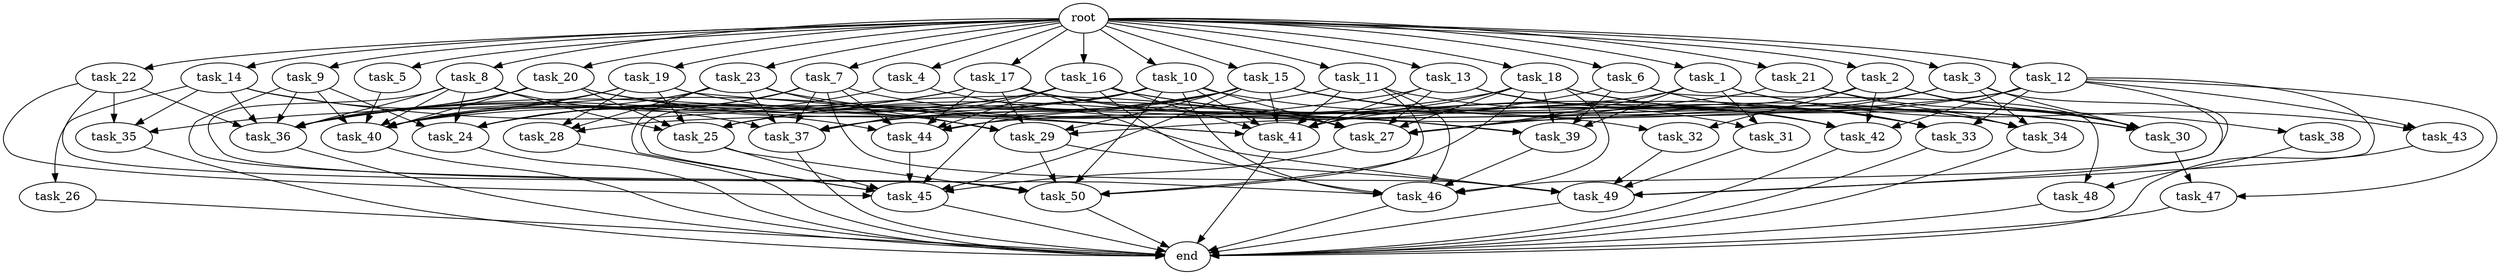 digraph G {
  root [size="0.000000e+00"];
  task_1 [size="7.762256e+09"];
  task_2 [size="4.996660e+09"];
  task_3 [size="8.067087e+08"];
  task_4 [size="4.551361e+09"];
  task_5 [size="7.603804e+09"];
  task_6 [size="3.568961e+09"];
  task_7 [size="7.355688e+09"];
  task_8 [size="6.608111e+08"];
  task_9 [size="5.629505e+09"];
  task_10 [size="7.996607e+09"];
  task_11 [size="5.524480e+09"];
  task_12 [size="1.659178e+09"];
  task_13 [size="7.537676e+09"];
  task_14 [size="5.790319e+09"];
  task_15 [size="1.566985e+09"];
  task_16 [size="8.207076e+09"];
  task_17 [size="1.799847e+09"];
  task_18 [size="9.582114e+09"];
  task_19 [size="9.004767e+09"];
  task_20 [size="7.231772e+08"];
  task_21 [size="7.861598e+09"];
  task_22 [size="1.810795e+09"];
  task_23 [size="5.090602e+09"];
  task_24 [size="8.595400e+09"];
  task_25 [size="6.800972e+09"];
  task_26 [size="1.387778e+09"];
  task_27 [size="8.447586e+09"];
  task_28 [size="8.729522e+09"];
  task_29 [size="5.475885e+09"];
  task_30 [size="1.202862e+09"];
  task_31 [size="8.153652e+09"];
  task_32 [size="4.171138e+09"];
  task_33 [size="4.301682e+09"];
  task_34 [size="3.342310e+09"];
  task_35 [size="4.558244e+08"];
  task_36 [size="3.276770e+09"];
  task_37 [size="5.714017e+08"];
  task_38 [size="7.366961e+09"];
  task_39 [size="9.868532e+09"];
  task_40 [size="1.359574e+09"];
  task_41 [size="7.498607e+09"];
  task_42 [size="6.001829e+09"];
  task_43 [size="2.317606e+09"];
  task_44 [size="6.008245e+09"];
  task_45 [size="2.386859e+09"];
  task_46 [size="2.471402e+09"];
  task_47 [size="9.642181e+09"];
  task_48 [size="7.504265e+09"];
  task_49 [size="3.654382e+09"];
  task_50 [size="7.418949e+09"];
  end [size="0.000000e+00"];

  root -> task_1 [size="1.000000e-12"];
  root -> task_2 [size="1.000000e-12"];
  root -> task_3 [size="1.000000e-12"];
  root -> task_4 [size="1.000000e-12"];
  root -> task_5 [size="1.000000e-12"];
  root -> task_6 [size="1.000000e-12"];
  root -> task_7 [size="1.000000e-12"];
  root -> task_8 [size="1.000000e-12"];
  root -> task_9 [size="1.000000e-12"];
  root -> task_10 [size="1.000000e-12"];
  root -> task_11 [size="1.000000e-12"];
  root -> task_12 [size="1.000000e-12"];
  root -> task_13 [size="1.000000e-12"];
  root -> task_14 [size="1.000000e-12"];
  root -> task_15 [size="1.000000e-12"];
  root -> task_16 [size="1.000000e-12"];
  root -> task_17 [size="1.000000e-12"];
  root -> task_18 [size="1.000000e-12"];
  root -> task_19 [size="1.000000e-12"];
  root -> task_20 [size="1.000000e-12"];
  root -> task_21 [size="1.000000e-12"];
  root -> task_22 [size="1.000000e-12"];
  root -> task_23 [size="1.000000e-12"];
  task_1 -> task_27 [size="9.386206e+07"];
  task_1 -> task_30 [size="1.718374e+07"];
  task_1 -> task_31 [size="4.076826e+08"];
  task_1 -> task_39 [size="1.973706e+08"];
  task_1 -> task_40 [size="1.510638e+07"];
  task_1 -> task_43 [size="1.158803e+08"];
  task_2 -> task_28 [size="2.909841e+08"];
  task_2 -> task_30 [size="1.718374e+07"];
  task_2 -> task_32 [size="2.085569e+08"];
  task_2 -> task_38 [size="7.366961e+08"];
  task_2 -> task_42 [size="1.000305e+08"];
  task_3 -> task_27 [size="9.386206e+07"];
  task_3 -> task_30 [size="1.718374e+07"];
  task_3 -> task_34 [size="8.355775e+07"];
  task_3 -> task_44 [size="1.001374e+08"];
  task_3 -> task_49 [size="5.220546e+07"];
  task_4 -> task_32 [size="2.085569e+08"];
  task_4 -> task_40 [size="1.510638e+07"];
  task_5 -> task_40 [size="1.510638e+07"];
  task_6 -> task_33 [size="7.169470e+07"];
  task_6 -> task_37 [size="9.523361e+06"];
  task_6 -> task_39 [size="1.973706e+08"];
  task_6 -> task_48 [size="3.752133e+08"];
  task_7 -> task_24 [size="1.432567e+08"];
  task_7 -> task_27 [size="9.386206e+07"];
  task_7 -> task_37 [size="9.523361e+06"];
  task_7 -> task_44 [size="1.001374e+08"];
  task_7 -> task_45 [size="2.983574e+07"];
  task_7 -> task_49 [size="5.220546e+07"];
  task_8 -> task_24 [size="1.432567e+08"];
  task_8 -> task_25 [size="1.133495e+08"];
  task_8 -> task_36 [size="3.640856e+07"];
  task_8 -> task_40 [size="1.510638e+07"];
  task_8 -> task_44 [size="1.001374e+08"];
  task_8 -> task_46 [size="3.530574e+07"];
  task_9 -> task_24 [size="1.432567e+08"];
  task_9 -> task_36 [size="3.640856e+07"];
  task_9 -> task_40 [size="1.510638e+07"];
  task_9 -> task_50 [size="1.059850e+08"];
  task_10 -> task_24 [size="1.432567e+08"];
  task_10 -> task_25 [size="1.133495e+08"];
  task_10 -> task_27 [size="9.386206e+07"];
  task_10 -> task_41 [size="8.331785e+07"];
  task_10 -> task_42 [size="1.000305e+08"];
  task_10 -> task_45 [size="2.983574e+07"];
  task_10 -> task_46 [size="3.530574e+07"];
  task_10 -> task_50 [size="1.059850e+08"];
  task_11 -> task_25 [size="1.133495e+08"];
  task_11 -> task_41 [size="8.331785e+07"];
  task_11 -> task_42 [size="1.000305e+08"];
  task_11 -> task_46 [size="3.530574e+07"];
  task_11 -> task_50 [size="1.059850e+08"];
  task_12 -> task_29 [size="1.095177e+08"];
  task_12 -> task_33 [size="7.169470e+07"];
  task_12 -> task_41 [size="8.331785e+07"];
  task_12 -> task_42 [size="1.000305e+08"];
  task_12 -> task_43 [size="1.158803e+08"];
  task_12 -> task_46 [size="3.530574e+07"];
  task_12 -> task_47 [size="4.821091e+08"];
  task_12 -> task_49 [size="5.220546e+07"];
  task_13 -> task_27 [size="9.386206e+07"];
  task_13 -> task_33 [size="7.169470e+07"];
  task_13 -> task_34 [size="8.355775e+07"];
  task_13 -> task_40 [size="1.510638e+07"];
  task_13 -> task_41 [size="8.331785e+07"];
  task_13 -> task_42 [size="1.000305e+08"];
  task_14 -> task_26 [size="1.387778e+08"];
  task_14 -> task_27 [size="9.386206e+07"];
  task_14 -> task_35 [size="1.519415e+07"];
  task_14 -> task_36 [size="3.640856e+07"];
  task_14 -> task_37 [size="9.523361e+06"];
  task_15 -> task_29 [size="1.095177e+08"];
  task_15 -> task_30 [size="1.718374e+07"];
  task_15 -> task_31 [size="4.076826e+08"];
  task_15 -> task_33 [size="7.169470e+07"];
  task_15 -> task_34 [size="8.355775e+07"];
  task_15 -> task_36 [size="3.640856e+07"];
  task_15 -> task_37 [size="9.523361e+06"];
  task_15 -> task_41 [size="8.331785e+07"];
  task_15 -> task_44 [size="1.001374e+08"];
  task_15 -> task_45 [size="2.983574e+07"];
  task_16 -> task_24 [size="1.432567e+08"];
  task_16 -> task_30 [size="1.718374e+07"];
  task_16 -> task_33 [size="7.169470e+07"];
  task_16 -> task_36 [size="3.640856e+07"];
  task_16 -> task_37 [size="9.523361e+06"];
  task_16 -> task_41 [size="8.331785e+07"];
  task_16 -> task_44 [size="1.001374e+08"];
  task_16 -> task_46 [size="3.530574e+07"];
  task_17 -> task_24 [size="1.432567e+08"];
  task_17 -> task_29 [size="1.095177e+08"];
  task_17 -> task_36 [size="3.640856e+07"];
  task_17 -> task_39 [size="1.973706e+08"];
  task_17 -> task_42 [size="1.000305e+08"];
  task_17 -> task_44 [size="1.001374e+08"];
  task_17 -> task_49 [size="5.220546e+07"];
  task_18 -> task_25 [size="1.133495e+08"];
  task_18 -> task_27 [size="9.386206e+07"];
  task_18 -> task_30 [size="1.718374e+07"];
  task_18 -> task_33 [size="7.169470e+07"];
  task_18 -> task_39 [size="1.973706e+08"];
  task_18 -> task_41 [size="8.331785e+07"];
  task_18 -> task_46 [size="3.530574e+07"];
  task_18 -> task_50 [size="1.059850e+08"];
  task_19 -> task_25 [size="1.133495e+08"];
  task_19 -> task_28 [size="2.909841e+08"];
  task_19 -> task_29 [size="1.095177e+08"];
  task_19 -> task_36 [size="3.640856e+07"];
  task_19 -> task_40 [size="1.510638e+07"];
  task_19 -> task_41 [size="8.331785e+07"];
  task_20 -> task_25 [size="1.133495e+08"];
  task_20 -> task_27 [size="9.386206e+07"];
  task_20 -> task_35 [size="1.519415e+07"];
  task_20 -> task_36 [size="3.640856e+07"];
  task_20 -> task_40 [size="1.510638e+07"];
  task_20 -> task_41 [size="8.331785e+07"];
  task_21 -> task_27 [size="9.386206e+07"];
  task_21 -> task_30 [size="1.718374e+07"];
  task_21 -> task_34 [size="8.355775e+07"];
  task_22 -> task_35 [size="1.519415e+07"];
  task_22 -> task_36 [size="3.640856e+07"];
  task_22 -> task_45 [size="2.983574e+07"];
  task_22 -> task_50 [size="1.059850e+08"];
  task_23 -> task_28 [size="2.909841e+08"];
  task_23 -> task_29 [size="1.095177e+08"];
  task_23 -> task_37 [size="9.523361e+06"];
  task_23 -> task_39 [size="1.973706e+08"];
  task_23 -> task_40 [size="1.510638e+07"];
  task_23 -> task_45 [size="2.983574e+07"];
  task_24 -> end [size="1.000000e-12"];
  task_25 -> task_45 [size="2.983574e+07"];
  task_25 -> task_50 [size="1.059850e+08"];
  task_26 -> end [size="1.000000e-12"];
  task_27 -> task_45 [size="2.983574e+07"];
  task_28 -> end [size="1.000000e-12"];
  task_29 -> task_49 [size="5.220546e+07"];
  task_29 -> task_50 [size="1.059850e+08"];
  task_30 -> task_47 [size="4.821091e+08"];
  task_31 -> task_49 [size="5.220546e+07"];
  task_32 -> task_49 [size="5.220546e+07"];
  task_33 -> end [size="1.000000e-12"];
  task_34 -> end [size="1.000000e-12"];
  task_35 -> end [size="1.000000e-12"];
  task_36 -> end [size="1.000000e-12"];
  task_37 -> end [size="1.000000e-12"];
  task_38 -> task_48 [size="3.752133e+08"];
  task_39 -> task_46 [size="3.530574e+07"];
  task_40 -> end [size="1.000000e-12"];
  task_41 -> end [size="1.000000e-12"];
  task_42 -> end [size="1.000000e-12"];
  task_43 -> end [size="1.000000e-12"];
  task_44 -> task_45 [size="2.983574e+07"];
  task_45 -> end [size="1.000000e-12"];
  task_46 -> end [size="1.000000e-12"];
  task_47 -> end [size="1.000000e-12"];
  task_48 -> end [size="1.000000e-12"];
  task_49 -> end [size="1.000000e-12"];
  task_50 -> end [size="1.000000e-12"];
}
